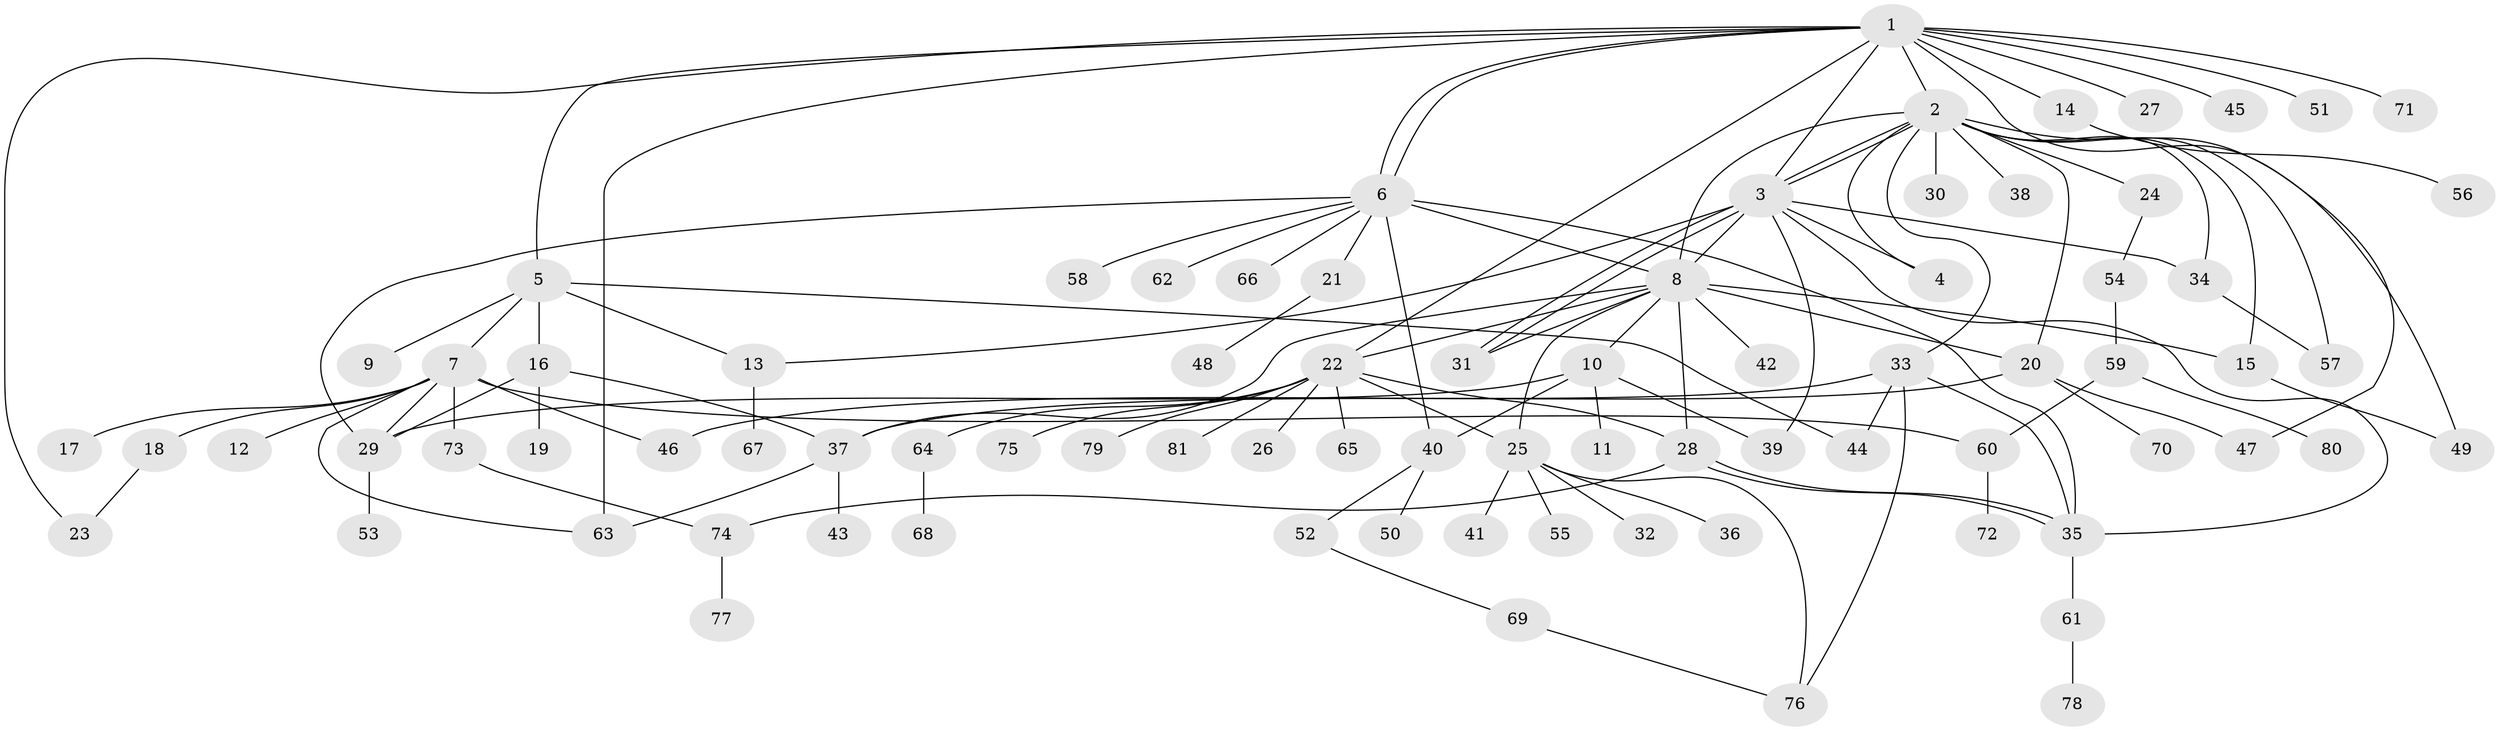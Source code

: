 // Generated by graph-tools (version 1.1) at 2025/14/03/09/25 04:14:32]
// undirected, 81 vertices, 118 edges
graph export_dot {
graph [start="1"]
  node [color=gray90,style=filled];
  1;
  2;
  3;
  4;
  5;
  6;
  7;
  8;
  9;
  10;
  11;
  12;
  13;
  14;
  15;
  16;
  17;
  18;
  19;
  20;
  21;
  22;
  23;
  24;
  25;
  26;
  27;
  28;
  29;
  30;
  31;
  32;
  33;
  34;
  35;
  36;
  37;
  38;
  39;
  40;
  41;
  42;
  43;
  44;
  45;
  46;
  47;
  48;
  49;
  50;
  51;
  52;
  53;
  54;
  55;
  56;
  57;
  58;
  59;
  60;
  61;
  62;
  63;
  64;
  65;
  66;
  67;
  68;
  69;
  70;
  71;
  72;
  73;
  74;
  75;
  76;
  77;
  78;
  79;
  80;
  81;
  1 -- 2;
  1 -- 3;
  1 -- 5;
  1 -- 6;
  1 -- 6;
  1 -- 14;
  1 -- 22;
  1 -- 23;
  1 -- 27;
  1 -- 45;
  1 -- 47;
  1 -- 51;
  1 -- 63;
  1 -- 71;
  2 -- 3;
  2 -- 3;
  2 -- 4;
  2 -- 8;
  2 -- 15;
  2 -- 20;
  2 -- 24;
  2 -- 30;
  2 -- 33;
  2 -- 34;
  2 -- 38;
  2 -- 49;
  2 -- 57;
  3 -- 4;
  3 -- 8;
  3 -- 13;
  3 -- 31;
  3 -- 31;
  3 -- 34;
  3 -- 35;
  3 -- 39;
  5 -- 7;
  5 -- 9;
  5 -- 13;
  5 -- 16;
  5 -- 44;
  6 -- 8;
  6 -- 21;
  6 -- 29;
  6 -- 35;
  6 -- 40;
  6 -- 58;
  6 -- 62;
  6 -- 66;
  7 -- 12;
  7 -- 17;
  7 -- 18;
  7 -- 29;
  7 -- 46;
  7 -- 60;
  7 -- 63;
  7 -- 73;
  8 -- 10;
  8 -- 15;
  8 -- 20;
  8 -- 22;
  8 -- 25;
  8 -- 28;
  8 -- 31;
  8 -- 37;
  8 -- 42;
  10 -- 11;
  10 -- 29;
  10 -- 39;
  10 -- 40;
  13 -- 67;
  14 -- 56;
  15 -- 49;
  16 -- 19;
  16 -- 29;
  16 -- 37;
  18 -- 23;
  20 -- 37;
  20 -- 47;
  20 -- 70;
  21 -- 48;
  22 -- 25;
  22 -- 26;
  22 -- 28;
  22 -- 64;
  22 -- 65;
  22 -- 75;
  22 -- 79;
  22 -- 81;
  24 -- 54;
  25 -- 32;
  25 -- 36;
  25 -- 41;
  25 -- 55;
  25 -- 76;
  28 -- 35;
  28 -- 35;
  28 -- 74;
  29 -- 53;
  33 -- 35;
  33 -- 44;
  33 -- 46;
  33 -- 76;
  34 -- 57;
  35 -- 61;
  37 -- 43;
  37 -- 63;
  40 -- 50;
  40 -- 52;
  52 -- 69;
  54 -- 59;
  59 -- 60;
  59 -- 80;
  60 -- 72;
  61 -- 78;
  64 -- 68;
  69 -- 76;
  73 -- 74;
  74 -- 77;
}
